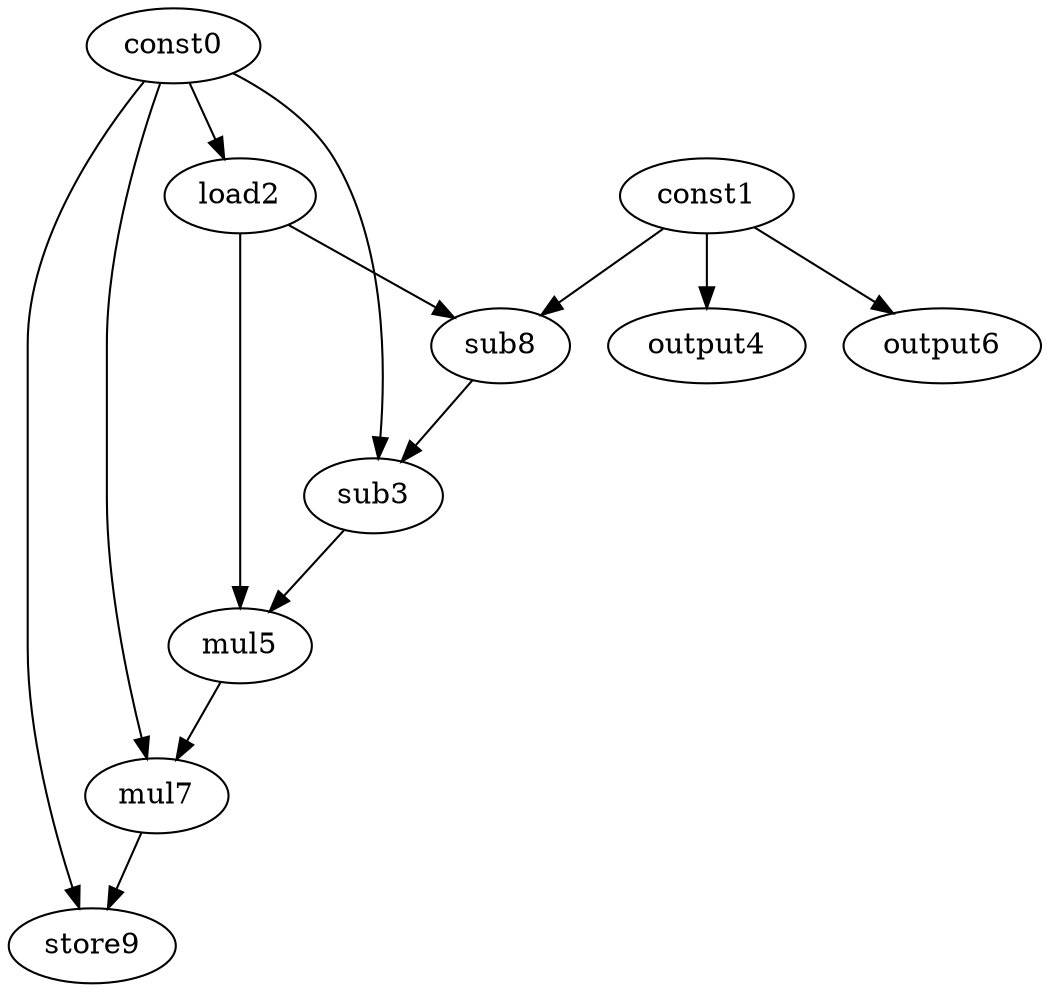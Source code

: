 digraph G { 
const0[opcode=const]; 
const1[opcode=const]; 
load2[opcode=load]; 
sub3[opcode=sub]; 
output4[opcode=output]; 
mul5[opcode=mul]; 
output6[opcode=output]; 
mul7[opcode=mul]; 
sub8[opcode=sub]; 
store9[opcode=store]; 
const0->load2[operand=0];
const1->output4[operand=0];
const1->output6[operand=0];
const1->sub8[operand=0];
load2->sub8[operand=1];
const0->sub3[operand=0];
sub8->sub3[operand=1];
load2->mul5[operand=0];
sub3->mul5[operand=1];
const0->mul7[operand=0];
mul5->mul7[operand=1];
const0->store9[operand=0];
mul7->store9[operand=1];
}
